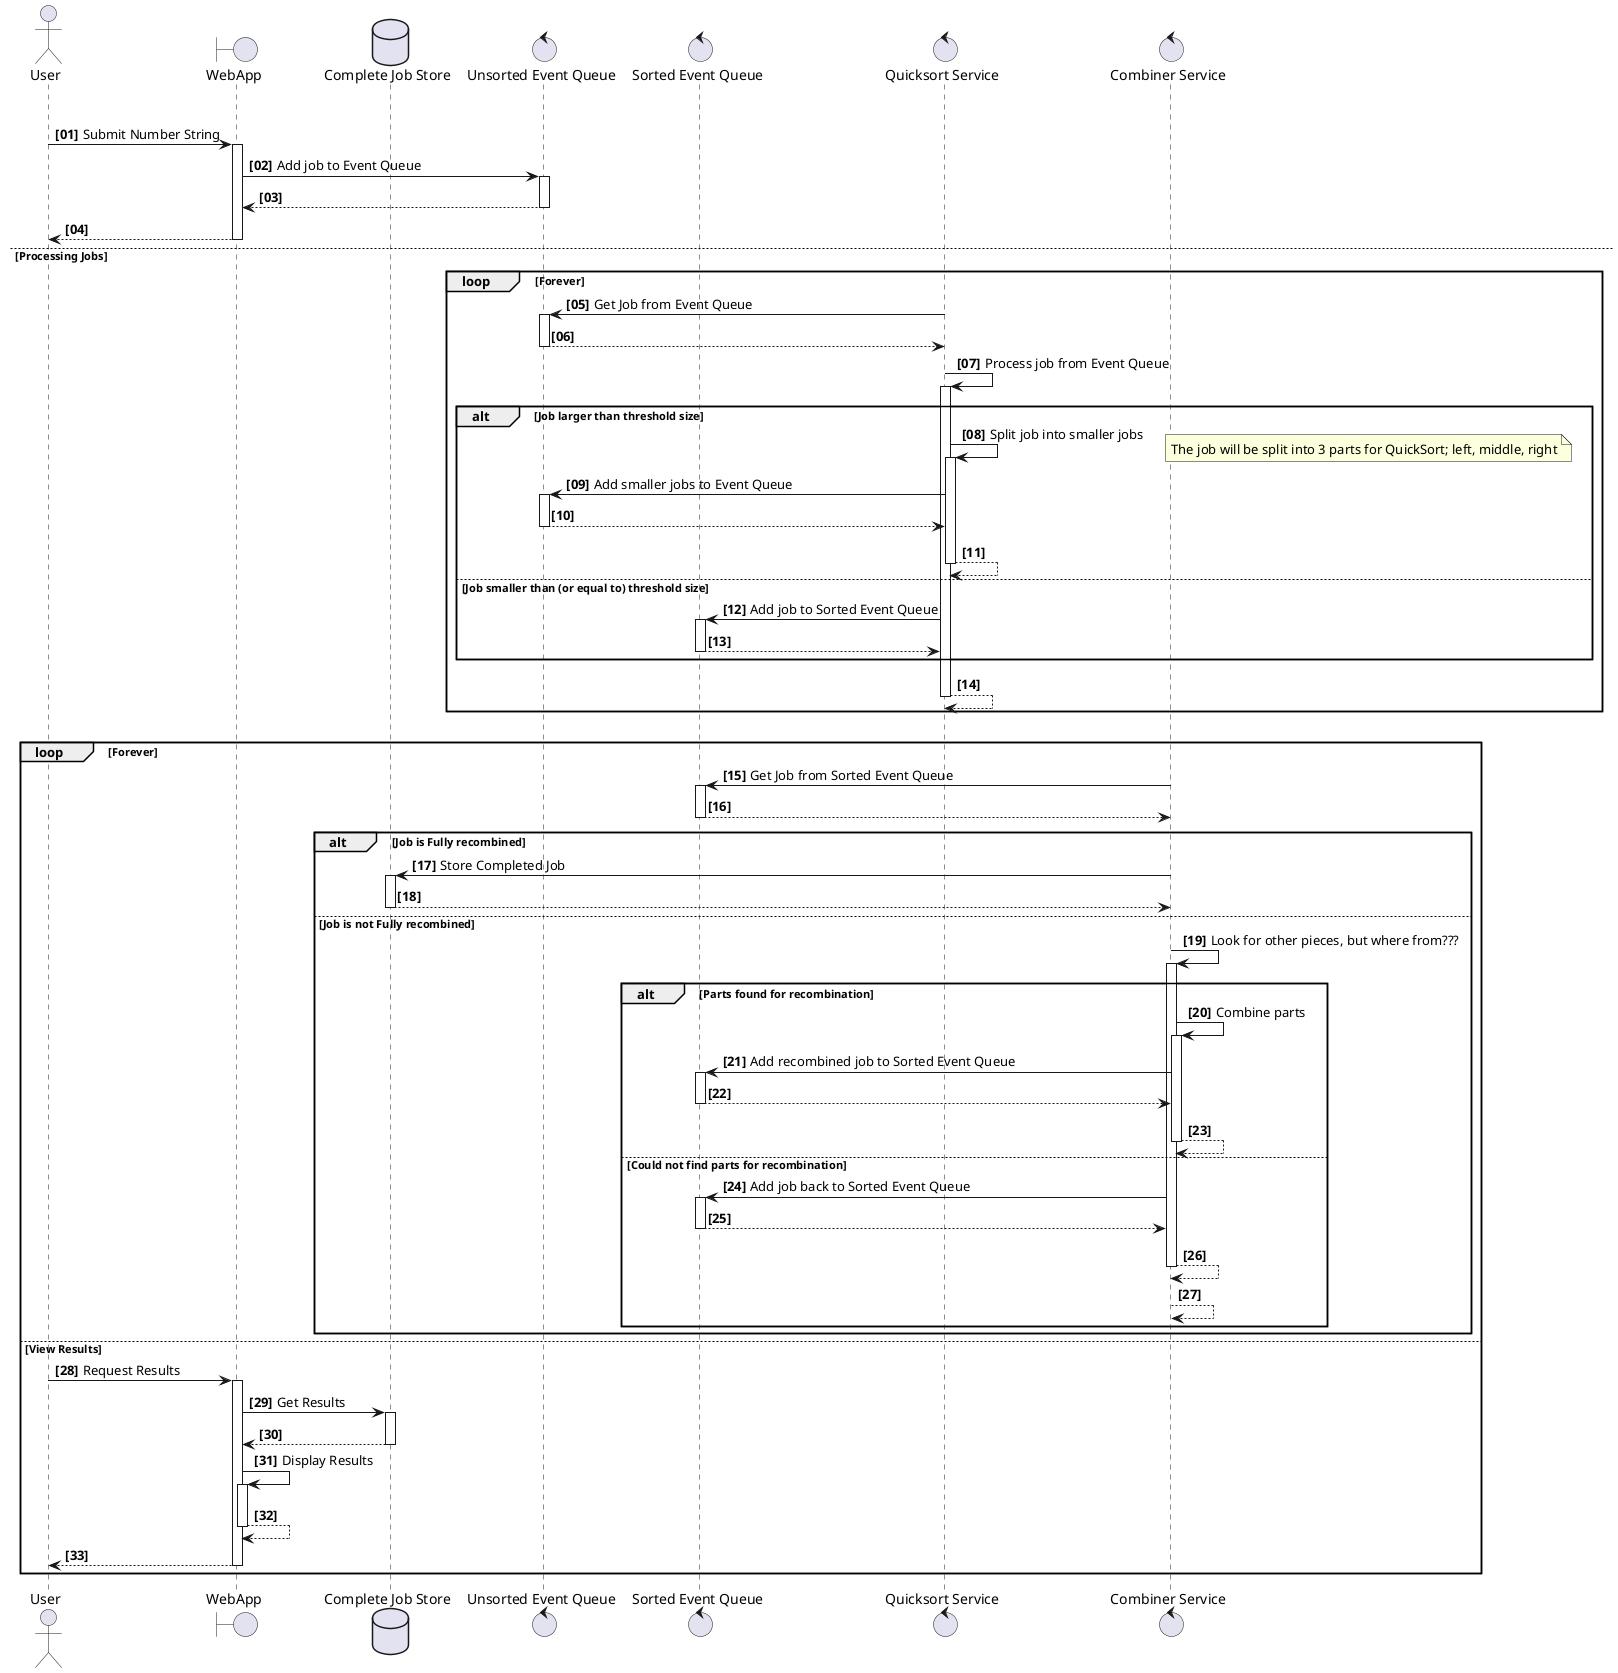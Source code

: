 @startuml Design Overview
autoactivate on
autonumber "<b>[00]"
Actor User
Boundary WebApp
Database "Complete Job Store" AS CompleteJobStore
Control "Unsorted Event Queue" AS UnsortedEventQueue
Control "Sorted Event Queue" AS SortedEventQueue
Control "Quicksort Service" AS QuicksortService
Control "Combiner Service" AS CombinerService

par Submitting a Job
    User -> WebApp : Submit Number String
        WebApp -> UnsortedEventQueue : Add job to Event Queue
        return
    return
else Processing Jobs
    loop Forever
        QuicksortService -> UnsortedEventQueue : Get Job from Event Queue
        return
        QuicksortService -> QuicksortService : Process job from Event Queue
            alt Job larger than threshold size
                QuicksortService -> QuicksortService : Split job into smaller jobs
                note right: The job will be split into 3 parts for QuickSort; left, middle, right
                    QuicksortService -> UnsortedEventQueue : Add smaller jobs to Event Queue
                    return
                return
            else Job smaller than (or equal to) threshold size
                QuicksortService -> SortedEventQueue : Add job to Sorted Event Queue
                return
            end
        return
    end
else Recombine Jobs
    loop Forever
        CombinerService -> SortedEventQueue : Get Job from Sorted Event Queue
        return
        alt Job is Fully recombined
            CombinerService -> CompleteJobStore : Store Completed Job
            return
        else Job is not Fully recombined
            CombinerService -> CombinerService: Look for other pieces, but where from???
                alt Parts found for recombination
                    CombinerService -> CombinerService: Combine parts
                        CombinerService -> SortedEventQueue : Add recombined job to Sorted Event Queue
                        return
                    return
                else Could not find parts for recombination
                    CombinerService -> SortedEventQueue : Add job back to Sorted Event Queue
                    return
                return
            return
        end
    end
else View Results
    User -> WebApp : Request Results
        WebApp -> CompleteJobStore : Get Results
        return
        WebApp -> WebApp : Display Results
        return
    return
end

@enduml